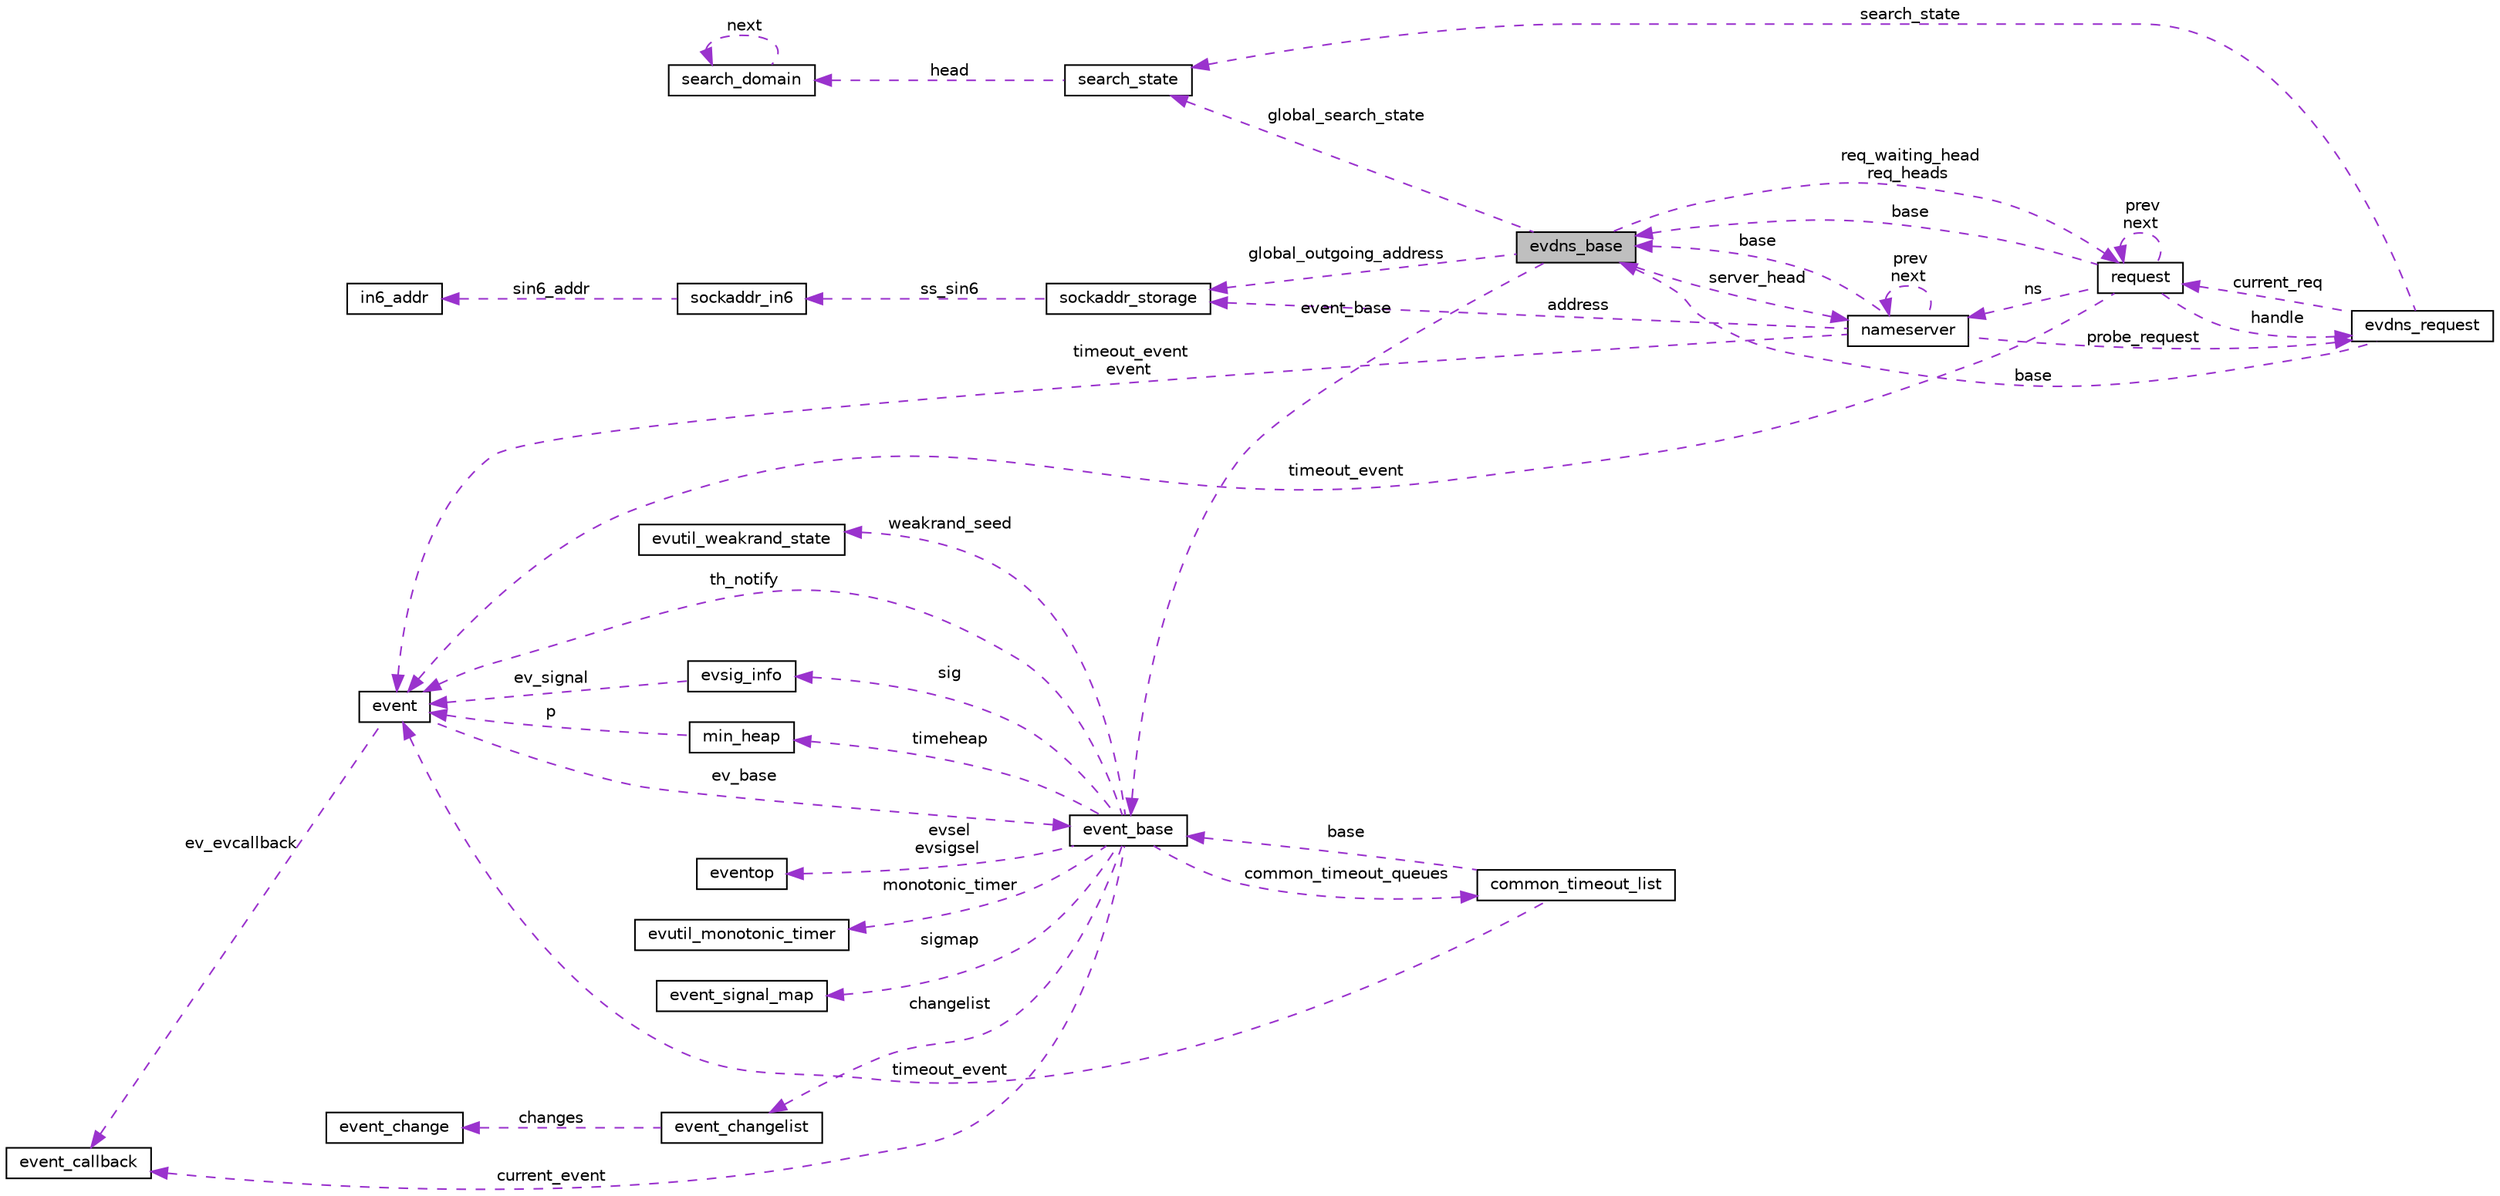 digraph "evdns_base"
{
 // LATEX_PDF_SIZE
  edge [fontname="Helvetica",fontsize="10",labelfontname="Helvetica",labelfontsize="10"];
  node [fontname="Helvetica",fontsize="10",shape=record];
  rankdir="LR";
  Node1 [label="evdns_base",height=0.2,width=0.4,color="black", fillcolor="grey75", style="filled", fontcolor="black",tooltip=" "];
  Node2 -> Node1 [dir="back",color="darkorchid3",fontsize="10",style="dashed",label=" global_outgoing_address" ,fontname="Helvetica"];
  Node2 [label="sockaddr_storage",height=0.2,width=0.4,color="black", fillcolor="white", style="filled",URL="$structsockaddr__storage.html",tooltip=" "];
  Node3 -> Node2 [dir="back",color="darkorchid3",fontsize="10",style="dashed",label=" ss_sin6" ,fontname="Helvetica"];
  Node3 [label="sockaddr_in6",height=0.2,width=0.4,color="black", fillcolor="white", style="filled",URL="$structsockaddr__in6.html",tooltip=" "];
  Node4 -> Node3 [dir="back",color="darkorchid3",fontsize="10",style="dashed",label=" sin6_addr" ,fontname="Helvetica"];
  Node4 [label="in6_addr",height=0.2,width=0.4,color="black", fillcolor="white", style="filled",URL="$structin6__addr.html",tooltip=" "];
  Node5 -> Node1 [dir="back",color="darkorchid3",fontsize="10",style="dashed",label=" server_head" ,fontname="Helvetica"];
  Node5 [label="nameserver",height=0.2,width=0.4,color="black", fillcolor="white", style="filled",URL="$structnameserver.html",tooltip=" "];
  Node1 -> Node5 [dir="back",color="darkorchid3",fontsize="10",style="dashed",label=" base" ,fontname="Helvetica"];
  Node6 -> Node5 [dir="back",color="darkorchid3",fontsize="10",style="dashed",label=" timeout_event\nevent" ,fontname="Helvetica"];
  Node6 [label="event",height=0.2,width=0.4,color="black", fillcolor="white", style="filled",URL="$structevent.html",tooltip=" "];
  Node7 -> Node6 [dir="back",color="darkorchid3",fontsize="10",style="dashed",label=" ev_evcallback" ,fontname="Helvetica"];
  Node7 [label="event_callback",height=0.2,width=0.4,color="black", fillcolor="white", style="filled",URL="$structevent__callback.html",tooltip=" "];
  Node8 -> Node6 [dir="back",color="darkorchid3",fontsize="10",style="dashed",label=" ev_base" ,fontname="Helvetica"];
  Node8 [label="event_base",height=0.2,width=0.4,color="black", fillcolor="white", style="filled",URL="$structevent__base.html",tooltip=" "];
  Node9 -> Node8 [dir="back",color="darkorchid3",fontsize="10",style="dashed",label=" evsel\nevsigsel" ,fontname="Helvetica"];
  Node9 [label="eventop",height=0.2,width=0.4,color="black", fillcolor="white", style="filled",URL="$structeventop.html",tooltip=" "];
  Node10 -> Node8 [dir="back",color="darkorchid3",fontsize="10",style="dashed",label=" sig" ,fontname="Helvetica"];
  Node10 [label="evsig_info",height=0.2,width=0.4,color="black", fillcolor="white", style="filled",URL="$structevsig__info.html",tooltip=" "];
  Node6 -> Node10 [dir="back",color="darkorchid3",fontsize="10",style="dashed",label=" ev_signal" ,fontname="Helvetica"];
  Node11 -> Node8 [dir="back",color="darkorchid3",fontsize="10",style="dashed",label=" timeheap" ,fontname="Helvetica"];
  Node11 [label="min_heap",height=0.2,width=0.4,color="black", fillcolor="white", style="filled",URL="$structmin__heap.html",tooltip=" "];
  Node6 -> Node11 [dir="back",color="darkorchid3",fontsize="10",style="dashed",label=" p" ,fontname="Helvetica"];
  Node6 -> Node8 [dir="back",color="darkorchid3",fontsize="10",style="dashed",label=" th_notify" ,fontname="Helvetica"];
  Node7 -> Node8 [dir="back",color="darkorchid3",fontsize="10",style="dashed",label=" current_event" ,fontname="Helvetica"];
  Node12 -> Node8 [dir="back",color="darkorchid3",fontsize="10",style="dashed",label=" common_timeout_queues" ,fontname="Helvetica"];
  Node12 [label="common_timeout_list",height=0.2,width=0.4,color="black", fillcolor="white", style="filled",URL="$structcommon__timeout__list.html",tooltip=" "];
  Node6 -> Node12 [dir="back",color="darkorchid3",fontsize="10",style="dashed",label=" timeout_event" ,fontname="Helvetica"];
  Node8 -> Node12 [dir="back",color="darkorchid3",fontsize="10",style="dashed",label=" base" ,fontname="Helvetica"];
  Node13 -> Node8 [dir="back",color="darkorchid3",fontsize="10",style="dashed",label=" monotonic_timer" ,fontname="Helvetica"];
  Node13 [label="evutil_monotonic_timer",height=0.2,width=0.4,color="black", fillcolor="white", style="filled",URL="$structevutil__monotonic__timer.html",tooltip=" "];
  Node14 -> Node8 [dir="back",color="darkorchid3",fontsize="10",style="dashed",label=" sigmap" ,fontname="Helvetica"];
  Node14 [label="event_signal_map",height=0.2,width=0.4,color="black", fillcolor="white", style="filled",URL="$structevent__signal__map.html",tooltip=" "];
  Node15 -> Node8 [dir="back",color="darkorchid3",fontsize="10",style="dashed",label=" changelist" ,fontname="Helvetica"];
  Node15 [label="event_changelist",height=0.2,width=0.4,color="black", fillcolor="white", style="filled",URL="$structevent__changelist.html",tooltip=" "];
  Node16 -> Node15 [dir="back",color="darkorchid3",fontsize="10",style="dashed",label=" changes" ,fontname="Helvetica"];
  Node16 [label="event_change",height=0.2,width=0.4,color="black", fillcolor="white", style="filled",URL="$structevent__change.html",tooltip=" "];
  Node17 -> Node8 [dir="back",color="darkorchid3",fontsize="10",style="dashed",label=" weakrand_seed" ,fontname="Helvetica"];
  Node17 [label="evutil_weakrand_state",height=0.2,width=0.4,color="black", fillcolor="white", style="filled",URL="$structevutil__weakrand__state.html",tooltip=" "];
  Node2 -> Node5 [dir="back",color="darkorchid3",fontsize="10",style="dashed",label=" address" ,fontname="Helvetica"];
  Node18 -> Node5 [dir="back",color="darkorchid3",fontsize="10",style="dashed",label=" probe_request" ,fontname="Helvetica"];
  Node18 [label="evdns_request",height=0.2,width=0.4,color="black", fillcolor="white", style="filled",URL="$structevdns__request.html",tooltip=" "];
  Node1 -> Node18 [dir="back",color="darkorchid3",fontsize="10",style="dashed",label=" base" ,fontname="Helvetica"];
  Node19 -> Node18 [dir="back",color="darkorchid3",fontsize="10",style="dashed",label=" current_req" ,fontname="Helvetica"];
  Node19 [label="request",height=0.2,width=0.4,color="black", fillcolor="white", style="filled",URL="$structrequest.html",tooltip=" "];
  Node1 -> Node19 [dir="back",color="darkorchid3",fontsize="10",style="dashed",label=" base" ,fontname="Helvetica"];
  Node6 -> Node19 [dir="back",color="darkorchid3",fontsize="10",style="dashed",label=" timeout_event" ,fontname="Helvetica"];
  Node18 -> Node19 [dir="back",color="darkorchid3",fontsize="10",style="dashed",label=" handle" ,fontname="Helvetica"];
  Node5 -> Node19 [dir="back",color="darkorchid3",fontsize="10",style="dashed",label=" ns" ,fontname="Helvetica"];
  Node19 -> Node19 [dir="back",color="darkorchid3",fontsize="10",style="dashed",label=" prev\nnext" ,fontname="Helvetica"];
  Node20 -> Node18 [dir="back",color="darkorchid3",fontsize="10",style="dashed",label=" search_state" ,fontname="Helvetica"];
  Node20 [label="search_state",height=0.2,width=0.4,color="black", fillcolor="white", style="filled",URL="$structsearch__state.html",tooltip=" "];
  Node21 -> Node20 [dir="back",color="darkorchid3",fontsize="10",style="dashed",label=" head" ,fontname="Helvetica"];
  Node21 [label="search_domain",height=0.2,width=0.4,color="black", fillcolor="white", style="filled",URL="$structsearch__domain.html",tooltip=" "];
  Node21 -> Node21 [dir="back",color="darkorchid3",fontsize="10",style="dashed",label=" next" ,fontname="Helvetica"];
  Node5 -> Node5 [dir="back",color="darkorchid3",fontsize="10",style="dashed",label=" prev\nnext" ,fontname="Helvetica"];
  Node19 -> Node1 [dir="back",color="darkorchid3",fontsize="10",style="dashed",label=" req_waiting_head\nreq_heads" ,fontname="Helvetica"];
  Node20 -> Node1 [dir="back",color="darkorchid3",fontsize="10",style="dashed",label=" global_search_state" ,fontname="Helvetica"];
  Node8 -> Node1 [dir="back",color="darkorchid3",fontsize="10",style="dashed",label=" event_base" ,fontname="Helvetica"];
}
